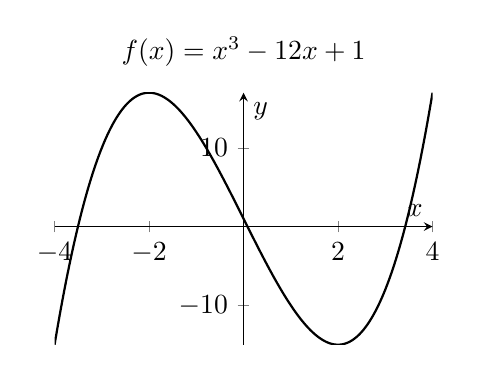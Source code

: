 \begin{tikzpicture}
  \begin{axis}[
  axis lines=middle, % left, right, box, center, none
  x=6mm,
  y=1mm,
  title={$f(x)=x^3-12x+1$},
  xlabel=$x$,
  ylabel=$y$
  ]
  \addplot[domain=-4:4, thick, samples=250] {x^3-12*x+1};
\end{axis}
\end{tikzpicture}
